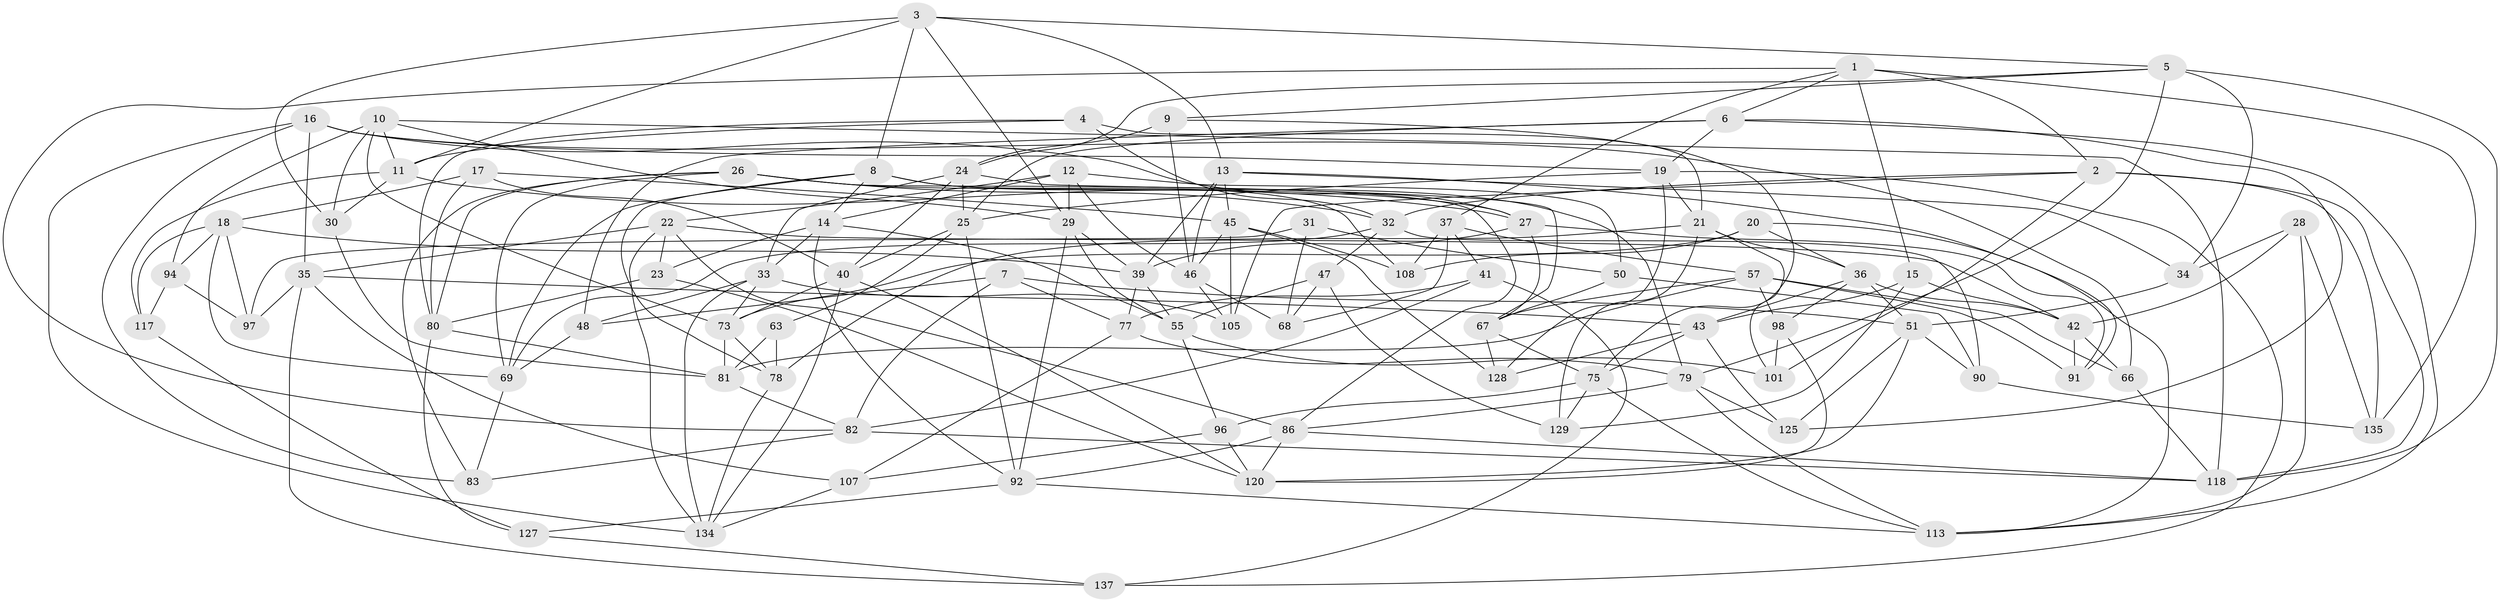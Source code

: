 // Generated by graph-tools (version 1.1) at 2025/52/02/27/25 19:52:29]
// undirected, 87 vertices, 222 edges
graph export_dot {
graph [start="1"]
  node [color=gray90,style=filled];
  1 [super="+89"];
  2 [super="+61"];
  3 [super="+136"];
  4;
  5 [super="+44"];
  6 [super="+104"];
  7;
  8 [super="+95"];
  9;
  10 [super="+84"];
  11 [super="+131"];
  12 [super="+60"];
  13 [super="+56"];
  14 [super="+59"];
  15;
  16 [super="+100"];
  17;
  18 [super="+114"];
  19 [super="+87"];
  20;
  21 [super="+58"];
  22 [super="+138"];
  23;
  24 [super="+74"];
  25 [super="+70"];
  26 [super="+93"];
  27 [super="+49"];
  28;
  29 [super="+103"];
  30;
  31;
  32 [super="+54"];
  33 [super="+62"];
  34;
  35 [super="+52"];
  36 [super="+71"];
  37 [super="+38"];
  39 [super="+115"];
  40 [super="+76"];
  41 [super="+88"];
  42 [super="+64"];
  43 [super="+99"];
  45 [super="+132"];
  46 [super="+110"];
  47;
  48;
  50 [super="+65"];
  51 [super="+53"];
  55 [super="+72"];
  57 [super="+116"];
  63;
  66;
  67 [super="+112"];
  68;
  69 [super="+124"];
  73 [super="+85"];
  75 [super="+122"];
  77 [super="+130"];
  78 [super="+139"];
  79 [super="+102"];
  80 [super="+111"];
  81 [super="+133"];
  82 [super="+121"];
  83;
  86 [super="+109"];
  90;
  91;
  92 [super="+106"];
  94;
  96;
  97;
  98;
  101;
  105;
  107;
  108;
  113 [super="+119"];
  117;
  118 [super="+126"];
  120 [super="+123"];
  125;
  127;
  128;
  129;
  134 [super="+140"];
  135;
  137;
  1 -- 15;
  1 -- 82;
  1 -- 6;
  1 -- 135;
  1 -- 2;
  1 -- 37;
  2 -- 105;
  2 -- 135;
  2 -- 32;
  2 -- 101;
  2 -- 118;
  3 -- 13;
  3 -- 30;
  3 -- 11;
  3 -- 8;
  3 -- 5;
  3 -- 29;
  4 -- 21;
  4 -- 11;
  4 -- 32;
  4 -- 80;
  5 -- 24;
  5 -- 9;
  5 -- 34;
  5 -- 79;
  5 -- 118;
  6 -- 125;
  6 -- 25;
  6 -- 48;
  6 -- 19;
  6 -- 113;
  7 -- 48;
  7 -- 82;
  7 -- 77;
  7 -- 51;
  8 -- 108;
  8 -- 78;
  8 -- 14;
  8 -- 79;
  8 -- 69;
  9 -- 75;
  9 -- 24;
  9 -- 46;
  10 -- 94;
  10 -- 11;
  10 -- 30;
  10 -- 73;
  10 -- 118;
  10 -- 29;
  11 -- 27;
  11 -- 117;
  11 -- 30;
  12 -- 22;
  12 -- 50 [weight=2];
  12 -- 29;
  12 -- 46;
  12 -- 14;
  13 -- 34;
  13 -- 46;
  13 -- 91;
  13 -- 45;
  13 -- 39;
  14 -- 92;
  14 -- 33;
  14 -- 55;
  14 -- 23;
  15 -- 129;
  15 -- 42;
  15 -- 43;
  16 -- 83;
  16 -- 27;
  16 -- 19;
  16 -- 66;
  16 -- 134;
  16 -- 35;
  17 -- 45;
  17 -- 18;
  17 -- 80;
  17 -- 40;
  18 -- 69;
  18 -- 94;
  18 -- 97;
  18 -- 117;
  18 -- 39;
  19 -- 137;
  19 -- 25;
  19 -- 21;
  19 -- 128;
  20 -- 113;
  20 -- 73;
  20 -- 36;
  20 -- 108;
  21 -- 101;
  21 -- 129;
  21 -- 36;
  21 -- 78;
  22 -- 86;
  22 -- 134;
  22 -- 42;
  22 -- 35;
  22 -- 23;
  23 -- 120;
  23 -- 80;
  24 -- 67;
  24 -- 33;
  24 -- 40;
  24 -- 25;
  25 -- 40;
  25 -- 92;
  25 -- 63;
  26 -- 80;
  26 -- 32;
  26 -- 27;
  26 -- 83;
  26 -- 69;
  26 -- 86;
  27 -- 91;
  27 -- 39;
  27 -- 67;
  28 -- 135;
  28 -- 42;
  28 -- 34;
  28 -- 113;
  29 -- 39;
  29 -- 55;
  29 -- 92;
  30 -- 81;
  31 -- 50 [weight=2];
  31 -- 68;
  31 -- 97;
  32 -- 47;
  32 -- 90;
  32 -- 69;
  33 -- 48;
  33 -- 73;
  33 -- 105;
  33 -- 134;
  34 -- 51;
  35 -- 97;
  35 -- 107;
  35 -- 137;
  35 -- 43;
  36 -- 42;
  36 -- 98;
  36 -- 43;
  36 -- 51;
  37 -- 108;
  37 -- 68;
  37 -- 41 [weight=2];
  37 -- 57;
  39 -- 55;
  39 -- 77;
  40 -- 120;
  40 -- 73;
  40 -- 134;
  41 -- 137;
  41 -- 77 [weight=2];
  41 -- 82;
  42 -- 91;
  42 -- 66;
  43 -- 75;
  43 -- 128;
  43 -- 125;
  45 -- 105;
  45 -- 128;
  45 -- 108;
  45 -- 46;
  46 -- 68;
  46 -- 105;
  47 -- 68;
  47 -- 55;
  47 -- 129;
  48 -- 69;
  50 -- 67;
  50 -- 90;
  51 -- 120;
  51 -- 125;
  51 -- 90;
  55 -- 101;
  55 -- 96;
  57 -- 91;
  57 -- 66;
  57 -- 81;
  57 -- 98;
  57 -- 67;
  63 -- 78 [weight=2];
  63 -- 81;
  66 -- 118;
  67 -- 128;
  67 -- 75;
  69 -- 83;
  73 -- 81;
  73 -- 78;
  75 -- 96;
  75 -- 129;
  75 -- 113;
  77 -- 107;
  77 -- 79;
  78 -- 134;
  79 -- 125;
  79 -- 113;
  79 -- 86;
  80 -- 81;
  80 -- 127;
  81 -- 82;
  82 -- 83;
  82 -- 118;
  86 -- 118;
  86 -- 92;
  86 -- 120;
  90 -- 135;
  92 -- 113;
  92 -- 127;
  94 -- 117;
  94 -- 97;
  96 -- 107;
  96 -- 120;
  98 -- 101;
  98 -- 120;
  107 -- 134;
  117 -- 127;
  127 -- 137;
}

